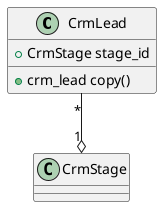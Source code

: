 @startuml


Class CrmLead {
    + CrmStage stage_id
    + crm_lead copy()
}

Class CrmStage {
    
}

' crm_lead ()-- CrmLead
' crm_stage ()-- CrmStage
CrmLead "*" --o "1" CrmStage
@enduml